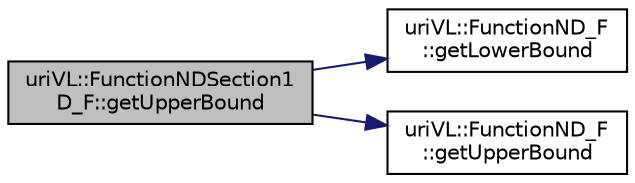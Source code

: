 digraph "uriVL::FunctionNDSection1D_F::getUpperBound"
{
  edge [fontname="Helvetica",fontsize="10",labelfontname="Helvetica",labelfontsize="10"];
  node [fontname="Helvetica",fontsize="10",shape=record];
  rankdir="LR";
  Node1 [label="uriVL::FunctionNDSection1\lD_F::getUpperBound",height=0.2,width=0.4,color="black", fillcolor="grey75", style="filled", fontcolor="black"];
  Node1 -> Node2 [color="midnightblue",fontsize="10",style="solid",fontname="Helvetica"];
  Node2 [label="uriVL::FunctionND_F\l::getLowerBound",height=0.2,width=0.4,color="black", fillcolor="white", style="filled",URL="$classuriVL_1_1FunctionND__F.html#a27b8895592d8bb665befa23a10e1bbaa",tooltip="Returns the lower bounds of this function&#39;s domain of definition. "];
  Node1 -> Node3 [color="midnightblue",fontsize="10",style="solid",fontname="Helvetica"];
  Node3 [label="uriVL::FunctionND_F\l::getUpperBound",height=0.2,width=0.4,color="black", fillcolor="white", style="filled",URL="$classuriVL_1_1FunctionND__F.html#a6493e573c8e80f5b411eac13e630ddc5",tooltip="Returns the upper bounds of this function&#39;s domain of definition. "];
}
